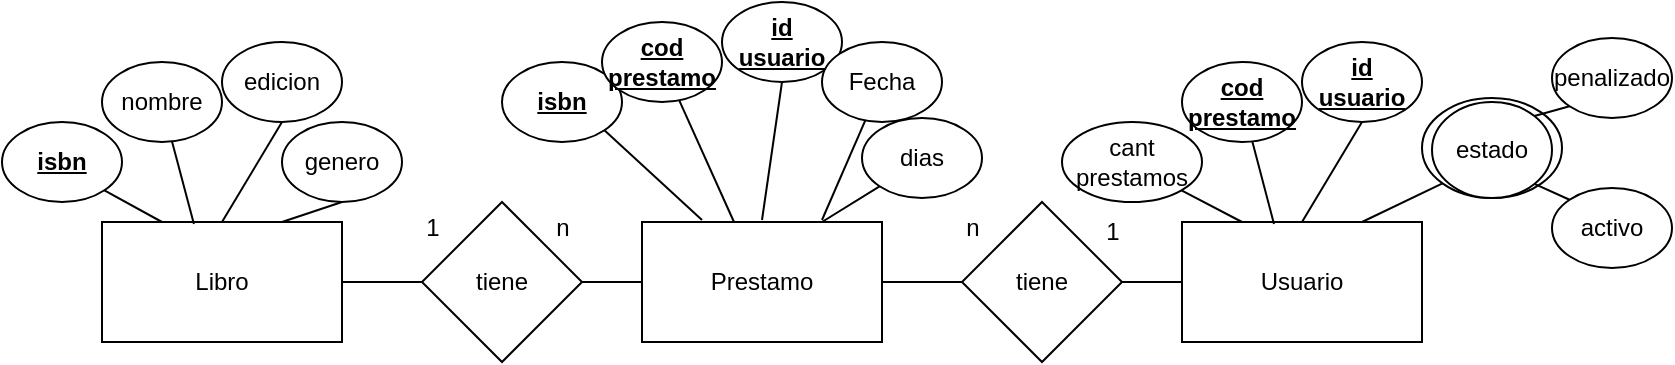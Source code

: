 <mxfile version="24.2.1" type="github">
  <diagram name="Página-1" id="KC1fHZ7v2wSUL1ysg5sC">
    <mxGraphModel dx="1947" dy="426" grid="1" gridSize="10" guides="1" tooltips="1" connect="1" arrows="1" fold="1" page="1" pageScale="1" pageWidth="827" pageHeight="1169" math="0" shadow="0">
      <root>
        <mxCell id="0" />
        <mxCell id="1" parent="0" />
        <mxCell id="CiIcCW7UKWfa_dQQD1Bu-1" value="Libro" style="rounded=0;whiteSpace=wrap;html=1;" vertex="1" parent="1">
          <mxGeometry x="10" y="210" width="120" height="60" as="geometry" />
        </mxCell>
        <mxCell id="CiIcCW7UKWfa_dQQD1Bu-2" value="Prestamo" style="rounded=0;whiteSpace=wrap;html=1;" vertex="1" parent="1">
          <mxGeometry x="280" y="210" width="120" height="60" as="geometry" />
        </mxCell>
        <mxCell id="CiIcCW7UKWfa_dQQD1Bu-3" value="Usuario" style="rounded=0;whiteSpace=wrap;html=1;" vertex="1" parent="1">
          <mxGeometry x="550" y="210" width="120" height="60" as="geometry" />
        </mxCell>
        <mxCell id="CiIcCW7UKWfa_dQQD1Bu-4" value="tiene" style="rhombus;whiteSpace=wrap;html=1;" vertex="1" parent="1">
          <mxGeometry x="170" y="200" width="80" height="80" as="geometry" />
        </mxCell>
        <mxCell id="CiIcCW7UKWfa_dQQD1Bu-5" value="tiene" style="rhombus;whiteSpace=wrap;html=1;" vertex="1" parent="1">
          <mxGeometry x="440" y="200" width="80" height="80" as="geometry" />
        </mxCell>
        <mxCell id="CiIcCW7UKWfa_dQQD1Bu-6" value="&lt;b&gt;&lt;u&gt;isbn&lt;/u&gt;&lt;/b&gt;" style="ellipse;whiteSpace=wrap;html=1;" vertex="1" parent="1">
          <mxGeometry x="-40" y="160" width="60" height="40" as="geometry" />
        </mxCell>
        <mxCell id="CiIcCW7UKWfa_dQQD1Bu-8" value="nombre" style="ellipse;whiteSpace=wrap;html=1;" vertex="1" parent="1">
          <mxGeometry x="10" y="130" width="60" height="40" as="geometry" />
        </mxCell>
        <mxCell id="CiIcCW7UKWfa_dQQD1Bu-9" value="edicion" style="ellipse;whiteSpace=wrap;html=1;" vertex="1" parent="1">
          <mxGeometry x="70" y="120" width="60" height="40" as="geometry" />
        </mxCell>
        <mxCell id="CiIcCW7UKWfa_dQQD1Bu-10" value="genero" style="ellipse;whiteSpace=wrap;html=1;" vertex="1" parent="1">
          <mxGeometry x="100" y="160" width="60" height="40" as="geometry" />
        </mxCell>
        <mxCell id="CiIcCW7UKWfa_dQQD1Bu-11" value="" style="endArrow=none;html=1;rounded=0;entryX=1;entryY=1;entryDx=0;entryDy=0;exitX=0.25;exitY=0;exitDx=0;exitDy=0;" edge="1" parent="1" source="CiIcCW7UKWfa_dQQD1Bu-1" target="CiIcCW7UKWfa_dQQD1Bu-6">
          <mxGeometry width="50" height="50" relative="1" as="geometry">
            <mxPoint x="270" y="330" as="sourcePoint" />
            <mxPoint x="320" y="280" as="targetPoint" />
          </mxGeometry>
        </mxCell>
        <mxCell id="CiIcCW7UKWfa_dQQD1Bu-12" value="" style="endArrow=none;html=1;rounded=0;exitX=0.383;exitY=0.017;exitDx=0;exitDy=0;exitPerimeter=0;" edge="1" parent="1" source="CiIcCW7UKWfa_dQQD1Bu-1" target="CiIcCW7UKWfa_dQQD1Bu-8">
          <mxGeometry width="50" height="50" relative="1" as="geometry">
            <mxPoint x="50" y="220" as="sourcePoint" />
            <mxPoint x="21" y="204" as="targetPoint" />
          </mxGeometry>
        </mxCell>
        <mxCell id="CiIcCW7UKWfa_dQQD1Bu-13" value="" style="endArrow=none;html=1;rounded=0;entryX=0.5;entryY=1;entryDx=0;entryDy=0;" edge="1" parent="1" target="CiIcCW7UKWfa_dQQD1Bu-9">
          <mxGeometry width="50" height="50" relative="1" as="geometry">
            <mxPoint x="70" y="210" as="sourcePoint" />
            <mxPoint x="55" y="180" as="targetPoint" />
          </mxGeometry>
        </mxCell>
        <mxCell id="CiIcCW7UKWfa_dQQD1Bu-14" value="" style="endArrow=none;html=1;rounded=0;exitX=0.75;exitY=0;exitDx=0;exitDy=0;entryX=0.5;entryY=1;entryDx=0;entryDy=0;" edge="1" parent="1" source="CiIcCW7UKWfa_dQQD1Bu-1" target="CiIcCW7UKWfa_dQQD1Bu-10">
          <mxGeometry width="50" height="50" relative="1" as="geometry">
            <mxPoint x="66" y="221" as="sourcePoint" />
            <mxPoint x="55" y="180" as="targetPoint" />
          </mxGeometry>
        </mxCell>
        <mxCell id="CiIcCW7UKWfa_dQQD1Bu-15" value="" style="endArrow=none;html=1;rounded=0;exitX=1;exitY=0.5;exitDx=0;exitDy=0;entryX=0;entryY=0.5;entryDx=0;entryDy=0;" edge="1" parent="1" source="CiIcCW7UKWfa_dQQD1Bu-1" target="CiIcCW7UKWfa_dQQD1Bu-4">
          <mxGeometry width="50" height="50" relative="1" as="geometry">
            <mxPoint x="270" y="330" as="sourcePoint" />
            <mxPoint x="150" y="240" as="targetPoint" />
          </mxGeometry>
        </mxCell>
        <mxCell id="CiIcCW7UKWfa_dQQD1Bu-16" value="" style="endArrow=none;html=1;rounded=0;exitX=1;exitY=0.5;exitDx=0;exitDy=0;entryX=0;entryY=0.5;entryDx=0;entryDy=0;" edge="1" parent="1" source="CiIcCW7UKWfa_dQQD1Bu-4" target="CiIcCW7UKWfa_dQQD1Bu-2">
          <mxGeometry width="50" height="50" relative="1" as="geometry">
            <mxPoint x="170" y="250" as="sourcePoint" />
            <mxPoint x="190" y="250" as="targetPoint" />
          </mxGeometry>
        </mxCell>
        <mxCell id="CiIcCW7UKWfa_dQQD1Bu-18" value="&lt;b&gt;&lt;u&gt;isbn&lt;/u&gt;&lt;/b&gt;" style="ellipse;whiteSpace=wrap;html=1;" vertex="1" parent="1">
          <mxGeometry x="210" y="130" width="60" height="40" as="geometry" />
        </mxCell>
        <mxCell id="CiIcCW7UKWfa_dQQD1Bu-19" value="&lt;b&gt;&lt;u&gt;cod&lt;/u&gt;&lt;/b&gt;&lt;div&gt;&lt;b&gt;&lt;u&gt;prestamo&lt;/u&gt;&lt;/b&gt;&lt;/div&gt;" style="ellipse;whiteSpace=wrap;html=1;" vertex="1" parent="1">
          <mxGeometry x="260" y="110" width="60" height="40" as="geometry" />
        </mxCell>
        <mxCell id="CiIcCW7UKWfa_dQQD1Bu-20" value="&lt;u&gt;&lt;b&gt;id&lt;/b&gt;&lt;/u&gt;&lt;div&gt;&lt;u&gt;&lt;b&gt;usuario&lt;/b&gt;&lt;/u&gt;&lt;/div&gt;" style="ellipse;whiteSpace=wrap;html=1;" vertex="1" parent="1">
          <mxGeometry x="320" y="100" width="60" height="40" as="geometry" />
        </mxCell>
        <mxCell id="CiIcCW7UKWfa_dQQD1Bu-21" value="Fecha" style="ellipse;whiteSpace=wrap;html=1;" vertex="1" parent="1">
          <mxGeometry x="370" y="120" width="60" height="40" as="geometry" />
        </mxCell>
        <mxCell id="CiIcCW7UKWfa_dQQD1Bu-22" value="" style="endArrow=none;html=1;rounded=0;entryX=1;entryY=1;entryDx=0;entryDy=0;exitX=0.25;exitY=0;exitDx=0;exitDy=0;" edge="1" parent="1" target="CiIcCW7UKWfa_dQQD1Bu-18">
          <mxGeometry width="50" height="50" relative="1" as="geometry">
            <mxPoint x="310" y="209" as="sourcePoint" />
            <mxPoint x="590" y="279" as="targetPoint" />
          </mxGeometry>
        </mxCell>
        <mxCell id="CiIcCW7UKWfa_dQQD1Bu-23" value="" style="endArrow=none;html=1;rounded=0;exitX=0.383;exitY=0.017;exitDx=0;exitDy=0;exitPerimeter=0;" edge="1" parent="1" target="CiIcCW7UKWfa_dQQD1Bu-19">
          <mxGeometry width="50" height="50" relative="1" as="geometry">
            <mxPoint x="326" y="210" as="sourcePoint" />
            <mxPoint x="291" y="203" as="targetPoint" />
          </mxGeometry>
        </mxCell>
        <mxCell id="CiIcCW7UKWfa_dQQD1Bu-24" value="" style="endArrow=none;html=1;rounded=0;entryX=0.5;entryY=1;entryDx=0;entryDy=0;" edge="1" parent="1" target="CiIcCW7UKWfa_dQQD1Bu-20">
          <mxGeometry width="50" height="50" relative="1" as="geometry">
            <mxPoint x="340" y="209" as="sourcePoint" />
            <mxPoint x="325" y="179" as="targetPoint" />
          </mxGeometry>
        </mxCell>
        <mxCell id="CiIcCW7UKWfa_dQQD1Bu-25" value="" style="endArrow=none;html=1;rounded=0;exitX=0.75;exitY=0;exitDx=0;exitDy=0;" edge="1" parent="1" target="CiIcCW7UKWfa_dQQD1Bu-21">
          <mxGeometry width="50" height="50" relative="1" as="geometry">
            <mxPoint x="370" y="209" as="sourcePoint" />
            <mxPoint x="325" y="179" as="targetPoint" />
          </mxGeometry>
        </mxCell>
        <mxCell id="CiIcCW7UKWfa_dQQD1Bu-26" value="" style="endArrow=none;html=1;rounded=0;entryX=0;entryY=0.5;entryDx=0;entryDy=0;exitX=1;exitY=0.5;exitDx=0;exitDy=0;" edge="1" parent="1" source="CiIcCW7UKWfa_dQQD1Bu-2" target="CiIcCW7UKWfa_dQQD1Bu-5">
          <mxGeometry width="50" height="50" relative="1" as="geometry">
            <mxPoint x="300" y="330" as="sourcePoint" />
            <mxPoint x="350" y="280" as="targetPoint" />
          </mxGeometry>
        </mxCell>
        <mxCell id="CiIcCW7UKWfa_dQQD1Bu-27" value="" style="endArrow=none;html=1;rounded=0;entryX=0;entryY=0.5;entryDx=0;entryDy=0;exitX=1;exitY=0.5;exitDx=0;exitDy=0;" edge="1" parent="1" source="CiIcCW7UKWfa_dQQD1Bu-5" target="CiIcCW7UKWfa_dQQD1Bu-3">
          <mxGeometry width="50" height="50" relative="1" as="geometry">
            <mxPoint x="530" y="240" as="sourcePoint" />
            <mxPoint x="380" y="280" as="targetPoint" />
          </mxGeometry>
        </mxCell>
        <mxCell id="CiIcCW7UKWfa_dQQD1Bu-28" value="cant prestamos" style="ellipse;whiteSpace=wrap;html=1;" vertex="1" parent="1">
          <mxGeometry x="490" y="160" width="70" height="40" as="geometry" />
        </mxCell>
        <mxCell id="CiIcCW7UKWfa_dQQD1Bu-29" value="&lt;b&gt;&lt;u&gt;cod&lt;/u&gt;&lt;/b&gt;&lt;div&gt;&lt;b&gt;&lt;u&gt;prestamo&lt;/u&gt;&lt;/b&gt;&lt;/div&gt;" style="ellipse;whiteSpace=wrap;html=1;" vertex="1" parent="1">
          <mxGeometry x="550" y="130" width="60" height="40" as="geometry" />
        </mxCell>
        <mxCell id="CiIcCW7UKWfa_dQQD1Bu-30" value="&lt;u&gt;&lt;b&gt;id&lt;/b&gt;&lt;/u&gt;&lt;div&gt;&lt;u&gt;&lt;b&gt;usuario&lt;/b&gt;&lt;/u&gt;&lt;/div&gt;" style="ellipse;whiteSpace=wrap;html=1;" vertex="1" parent="1">
          <mxGeometry x="610" y="120" width="60" height="40" as="geometry" />
        </mxCell>
        <mxCell id="CiIcCW7UKWfa_dQQD1Bu-31" value="estado" style="ellipse;whiteSpace=wrap;html=1;" vertex="1" parent="1">
          <mxGeometry x="670" y="148" width="70" height="50" as="geometry" />
        </mxCell>
        <mxCell id="CiIcCW7UKWfa_dQQD1Bu-32" value="" style="endArrow=none;html=1;rounded=0;entryX=1;entryY=1;entryDx=0;entryDy=0;exitX=0.25;exitY=0;exitDx=0;exitDy=0;" edge="1" parent="1" target="CiIcCW7UKWfa_dQQD1Bu-28">
          <mxGeometry width="50" height="50" relative="1" as="geometry">
            <mxPoint x="580" y="210" as="sourcePoint" />
            <mxPoint x="860" y="280" as="targetPoint" />
          </mxGeometry>
        </mxCell>
        <mxCell id="CiIcCW7UKWfa_dQQD1Bu-33" value="" style="endArrow=none;html=1;rounded=0;exitX=0.383;exitY=0.017;exitDx=0;exitDy=0;exitPerimeter=0;" edge="1" parent="1" target="CiIcCW7UKWfa_dQQD1Bu-29">
          <mxGeometry width="50" height="50" relative="1" as="geometry">
            <mxPoint x="596" y="211" as="sourcePoint" />
            <mxPoint x="561" y="204" as="targetPoint" />
          </mxGeometry>
        </mxCell>
        <mxCell id="CiIcCW7UKWfa_dQQD1Bu-34" value="" style="endArrow=none;html=1;rounded=0;entryX=0.5;entryY=1;entryDx=0;entryDy=0;" edge="1" parent="1" target="CiIcCW7UKWfa_dQQD1Bu-30">
          <mxGeometry width="50" height="50" relative="1" as="geometry">
            <mxPoint x="610" y="210" as="sourcePoint" />
            <mxPoint x="595" y="180" as="targetPoint" />
          </mxGeometry>
        </mxCell>
        <mxCell id="CiIcCW7UKWfa_dQQD1Bu-35" value="" style="endArrow=none;html=1;rounded=0;exitX=0.75;exitY=0;exitDx=0;exitDy=0;entryX=0;entryY=1;entryDx=0;entryDy=0;" edge="1" parent="1" target="CiIcCW7UKWfa_dQQD1Bu-31">
          <mxGeometry width="50" height="50" relative="1" as="geometry">
            <mxPoint x="640" y="210" as="sourcePoint" />
            <mxPoint x="695" y="200" as="targetPoint" />
          </mxGeometry>
        </mxCell>
        <mxCell id="CiIcCW7UKWfa_dQQD1Bu-36" value="1" style="text;html=1;align=center;verticalAlign=middle;resizable=0;points=[];autosize=1;strokeColor=none;fillColor=none;" vertex="1" parent="1">
          <mxGeometry x="160" y="198" width="30" height="30" as="geometry" />
        </mxCell>
        <mxCell id="CiIcCW7UKWfa_dQQD1Bu-37" value="n" style="text;html=1;align=center;verticalAlign=middle;resizable=0;points=[];autosize=1;strokeColor=none;fillColor=none;" vertex="1" parent="1">
          <mxGeometry x="225" y="198" width="30" height="30" as="geometry" />
        </mxCell>
        <mxCell id="CiIcCW7UKWfa_dQQD1Bu-38" value="1" style="text;html=1;align=center;verticalAlign=middle;resizable=0;points=[];autosize=1;strokeColor=none;fillColor=none;" vertex="1" parent="1">
          <mxGeometry x="500" y="200" width="30" height="30" as="geometry" />
        </mxCell>
        <mxCell id="CiIcCW7UKWfa_dQQD1Bu-39" value="n" style="text;html=1;align=center;verticalAlign=middle;resizable=0;points=[];autosize=1;strokeColor=none;fillColor=none;" vertex="1" parent="1">
          <mxGeometry x="430" y="198" width="30" height="30" as="geometry" />
        </mxCell>
        <mxCell id="CiIcCW7UKWfa_dQQD1Bu-40" value="dias" style="ellipse;whiteSpace=wrap;html=1;" vertex="1" parent="1">
          <mxGeometry x="390" y="158" width="60" height="40" as="geometry" />
        </mxCell>
        <mxCell id="CiIcCW7UKWfa_dQQD1Bu-41" value="" style="endArrow=none;html=1;rounded=0;entryX=0;entryY=1;entryDx=0;entryDy=0;exitX=0.75;exitY=0;exitDx=0;exitDy=0;" edge="1" parent="1" source="CiIcCW7UKWfa_dQQD1Bu-2" target="CiIcCW7UKWfa_dQQD1Bu-40">
          <mxGeometry width="50" height="50" relative="1" as="geometry">
            <mxPoint x="300" y="330" as="sourcePoint" />
            <mxPoint x="350" y="280" as="targetPoint" />
          </mxGeometry>
        </mxCell>
        <mxCell id="CiIcCW7UKWfa_dQQD1Bu-42" value="estado" style="ellipse;whiteSpace=wrap;html=1;" vertex="1" parent="1">
          <mxGeometry x="675" y="150" width="60" height="48" as="geometry" />
        </mxCell>
        <mxCell id="CiIcCW7UKWfa_dQQD1Bu-43" value="penalizado" style="ellipse;whiteSpace=wrap;html=1;" vertex="1" parent="1">
          <mxGeometry x="735" y="118" width="60" height="40" as="geometry" />
        </mxCell>
        <mxCell id="CiIcCW7UKWfa_dQQD1Bu-44" value="activo" style="ellipse;whiteSpace=wrap;html=1;" vertex="1" parent="1">
          <mxGeometry x="735" y="193" width="60" height="40" as="geometry" />
        </mxCell>
        <mxCell id="CiIcCW7UKWfa_dQQD1Bu-45" value="" style="endArrow=none;html=1;rounded=0;entryX=0;entryY=1;entryDx=0;entryDy=0;exitX=1;exitY=0;exitDx=0;exitDy=0;" edge="1" parent="1" source="CiIcCW7UKWfa_dQQD1Bu-42" target="CiIcCW7UKWfa_dQQD1Bu-43">
          <mxGeometry width="50" height="50" relative="1" as="geometry">
            <mxPoint x="420" y="250" as="sourcePoint" />
            <mxPoint x="470" y="200" as="targetPoint" />
          </mxGeometry>
        </mxCell>
        <mxCell id="CiIcCW7UKWfa_dQQD1Bu-46" value="" style="endArrow=none;html=1;rounded=0;entryX=0;entryY=0;entryDx=0;entryDy=0;exitX=1;exitY=1;exitDx=0;exitDy=0;" edge="1" parent="1" source="CiIcCW7UKWfa_dQQD1Bu-42" target="CiIcCW7UKWfa_dQQD1Bu-44">
          <mxGeometry width="50" height="50" relative="1" as="geometry">
            <mxPoint x="420" y="250" as="sourcePoint" />
            <mxPoint x="470" y="200" as="targetPoint" />
          </mxGeometry>
        </mxCell>
      </root>
    </mxGraphModel>
  </diagram>
</mxfile>
